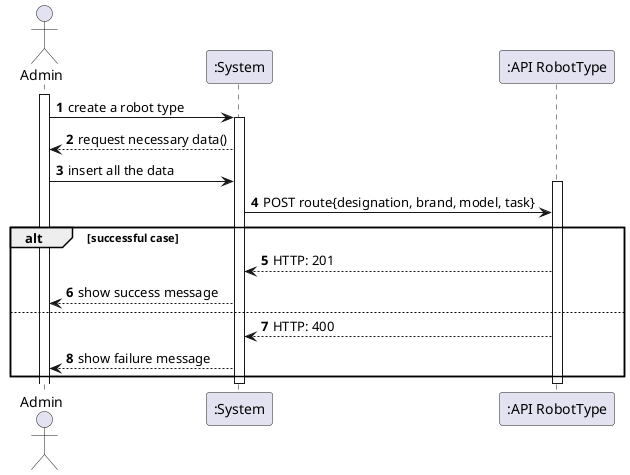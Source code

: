 @startuml
autonumber
'hide footbox
actor "Admin" as admin

participant ":System" as sys
participant ":API RobotType" as robotType

activate admin

admin -> sys: create a robot type
activate sys

sys --> admin: request necessary data()
admin -> sys : insert all the data
activate robotType
sys -> robotType: POST route{designation, brand, model, task}

alt successful case
    robotType --> sys: HTTP: 201
    sys --> admin: show success message
else
    robotType --> sys: HTTP: 400
    sys --> admin: show failure message
end
deactivate robotType
deactivate sys
@enduml